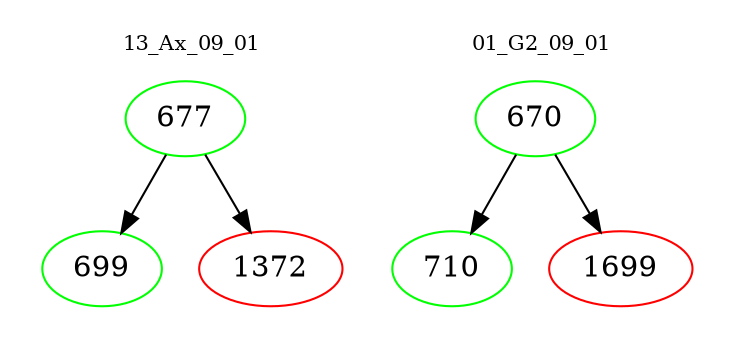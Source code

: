 digraph{
subgraph cluster_0 {
color = white
label = "13_Ax_09_01";
fontsize=10;
T0_677 [label="677", color="green"]
T0_677 -> T0_699 [color="black"]
T0_699 [label="699", color="green"]
T0_677 -> T0_1372 [color="black"]
T0_1372 [label="1372", color="red"]
}
subgraph cluster_1 {
color = white
label = "01_G2_09_01";
fontsize=10;
T1_670 [label="670", color="green"]
T1_670 -> T1_710 [color="black"]
T1_710 [label="710", color="green"]
T1_670 -> T1_1699 [color="black"]
T1_1699 [label="1699", color="red"]
}
}
